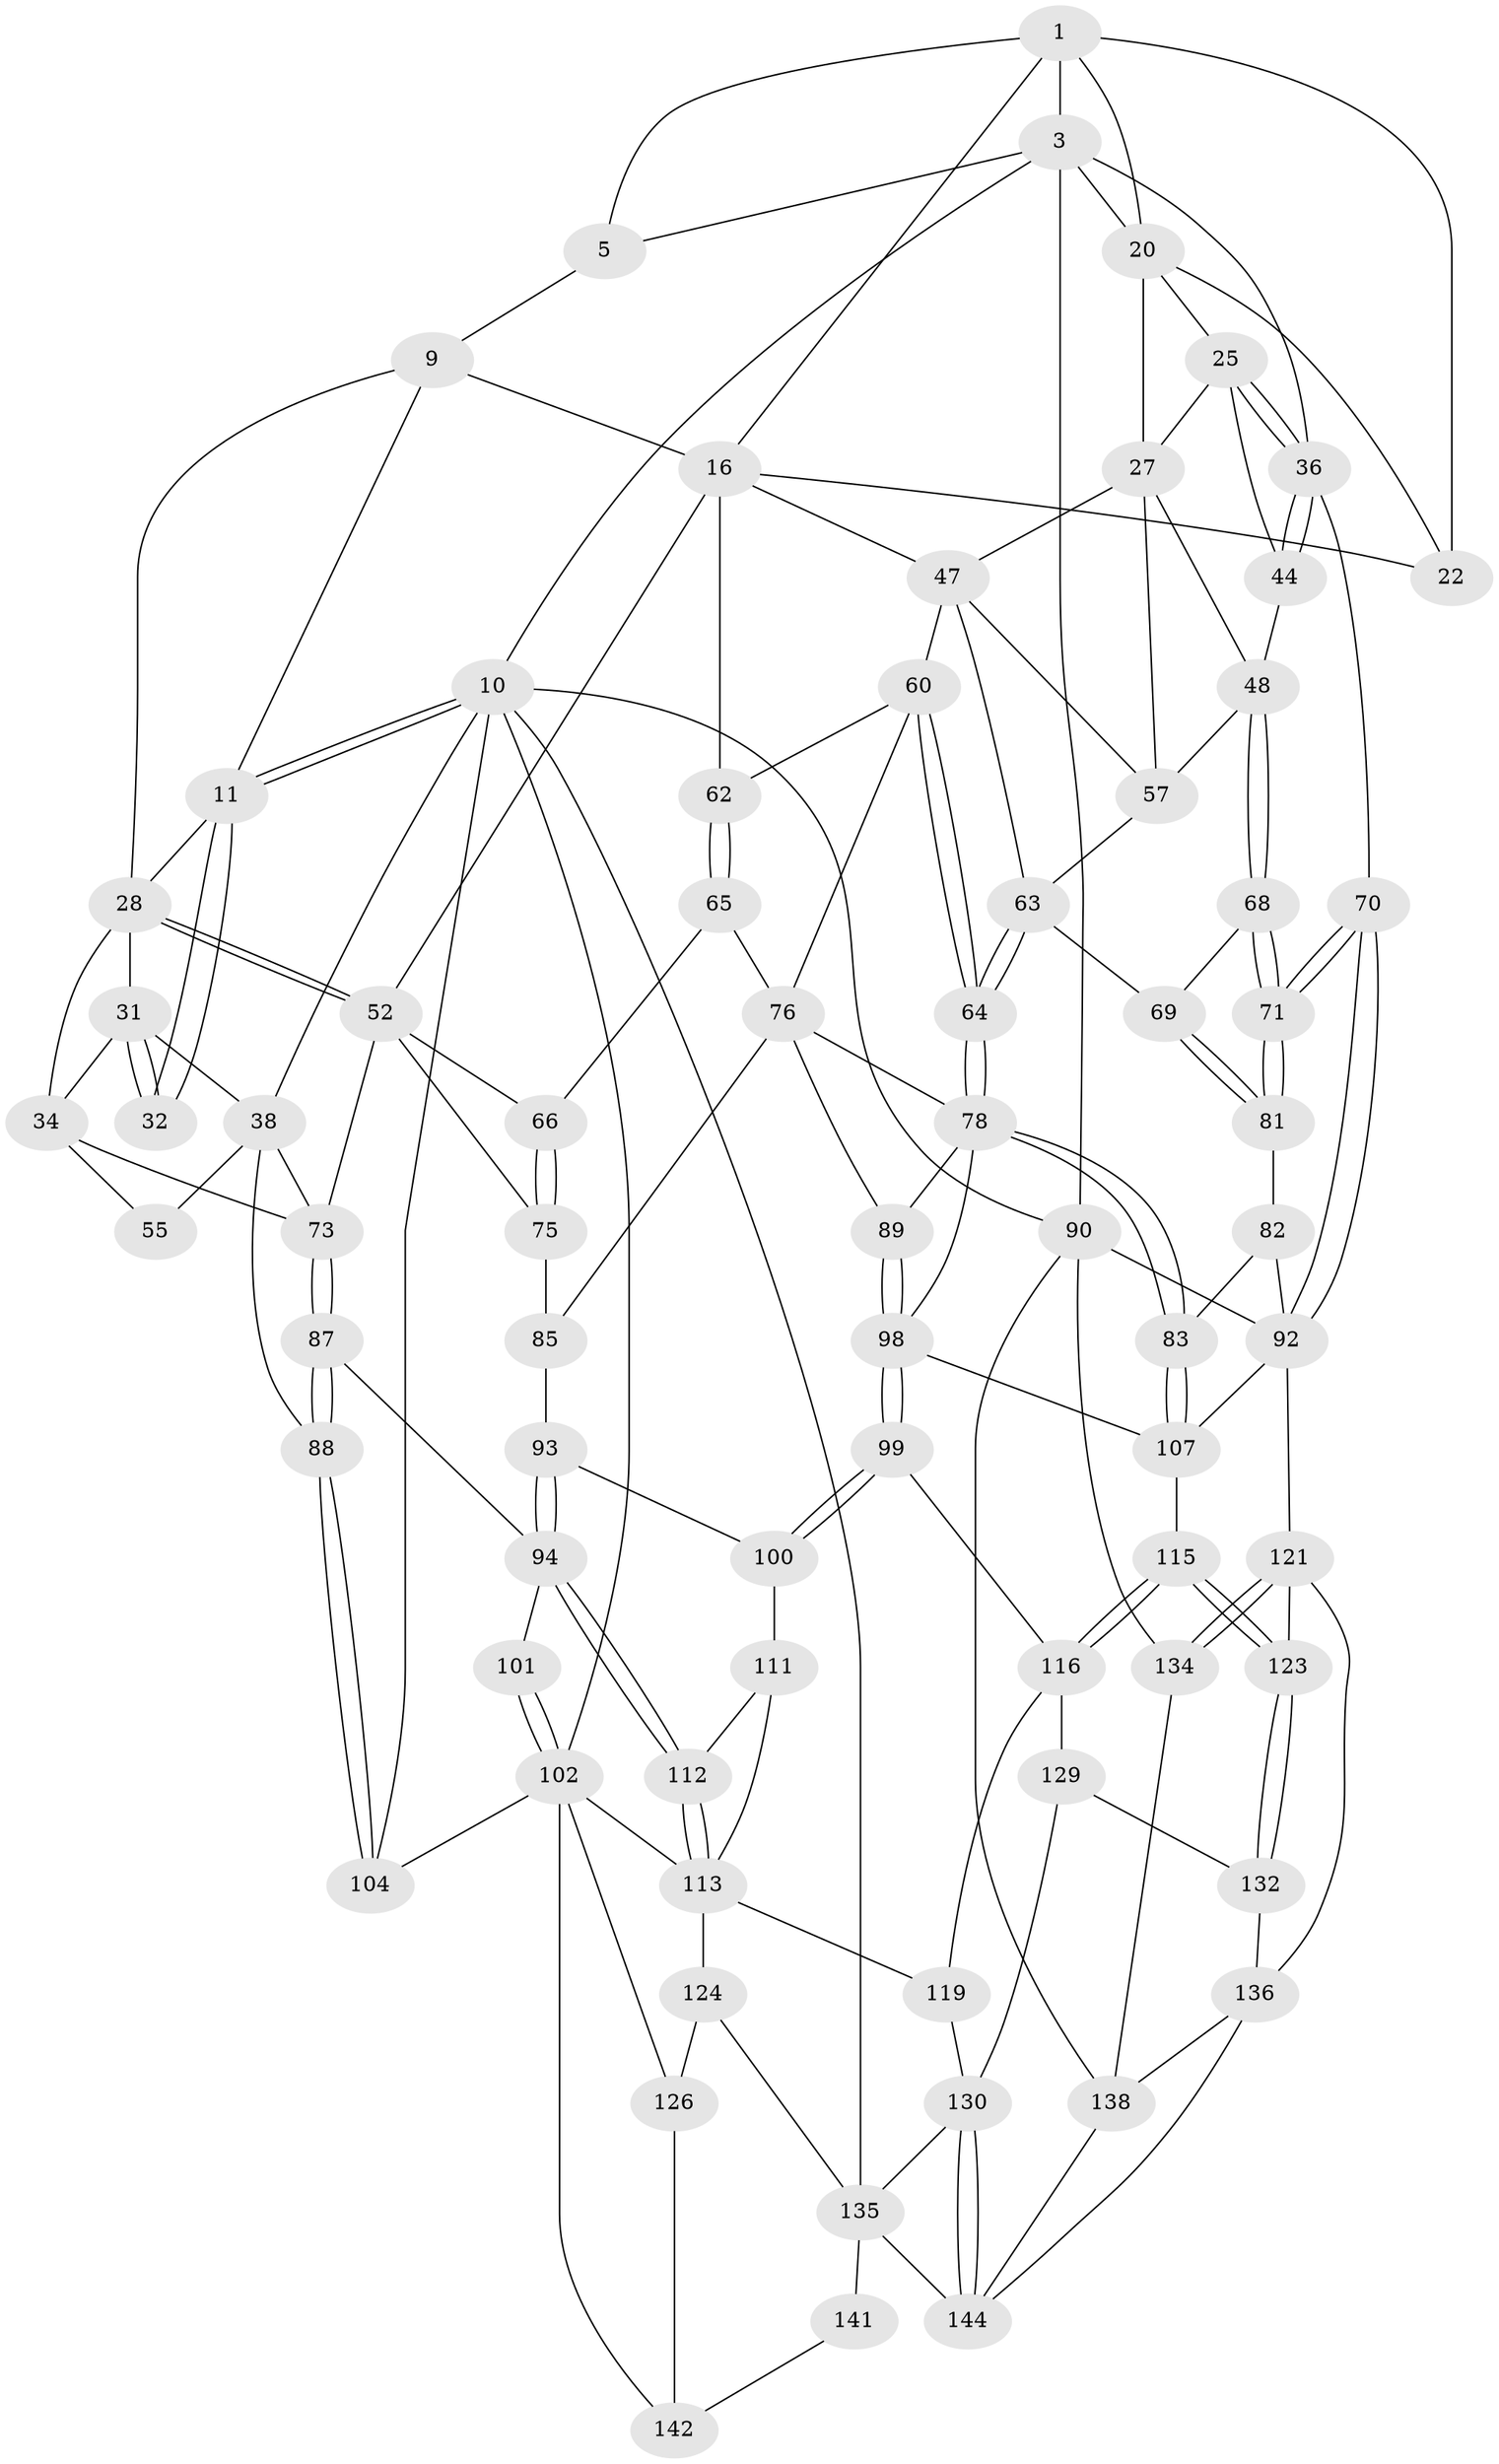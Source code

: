 // original degree distribution, {3: 0.02666666666666667, 4: 0.20666666666666667, 5: 0.5466666666666666, 6: 0.22}
// Generated by graph-tools (version 1.1) at 2025/27/03/15/25 16:27:58]
// undirected, 75 vertices, 174 edges
graph export_dot {
graph [start="1"]
  node [color=gray90,style=filled];
  1 [pos="+0.8115256798688483+0",super="+2+6"];
  3 [pos="+1+0",super="+24+4"];
  5 [pos="+0.7044179926461089+0",super="+8"];
  9 [pos="+0.5775396997328829+0",super="+14"];
  10 [pos="+0+0",super="+105"];
  11 [pos="+0+0",super="+12"];
  16 [pos="+0.6811642756755826+0.13161245312983857",super="+43+17"];
  20 [pos="+0.8947703402002641+0.07838946340387572",super="+21+23"];
  22 [pos="+0.8376526645738611+0.1573612335607263"];
  25 [pos="+0.9214201531897688+0.15826502666823136",super="+26"];
  27 [pos="+0.8435539474022304+0.16572929471811562",super="+45"];
  28 [pos="+0.4020030479291962+0.17027476780576986",super="+29"];
  31 [pos="+0.13178584109592467+0.15509363544692192",super="+35"];
  32 [pos="+0.04237357762129544+0.1318589602477719"];
  34 [pos="+0.21199311066545673+0.24238633381908303",super="+56"];
  36 [pos="+1+0.20289154608017257",super="+37"];
  38 [pos="+0.04978199271183797+0.16566340553752051",super="+39+40"];
  44 [pos="+0.9562570503215301+0.26395765507470464"];
  47 [pos="+0.7248807636606298+0.21283313563763656",super="+50"];
  48 [pos="+0.9452025129274456+0.27195845807599955",super="+49"];
  52 [pos="+0.311211614313502+0.26112915416008114",super="+53+54"];
  55 [pos="+0.05165545855571441+0.24682953865442084"];
  57 [pos="+0.8046922422764876+0.25983918821205376",super="+59"];
  60 [pos="+0.6419691887769269+0.33514467773254436",super="+61"];
  62 [pos="+0.5327538805604136+0.2073429014499317"];
  63 [pos="+0.7666788023501456+0.3362216655724074",super="+67"];
  64 [pos="+0.7022848114722999+0.4173085192345553"];
  65 [pos="+0.3669652593331788+0.3496542922060797"];
  66 [pos="+0.3646636293493351+0.3480335666847687"];
  68 [pos="+0.9151796327670287+0.3705184459808181"];
  69 [pos="+0.8749187005408112+0.38357724006586386"];
  70 [pos="+1+0.5023267005525404"];
  71 [pos="+1+0.47943980032597666"];
  73 [pos="+0.15266756182344762+0.4579247245790264",super="+74"];
  75 [pos="+0.2074162597823972+0.45814541811906145"];
  76 [pos="+0.5324191867854026+0.3300926273069954",super="+77"];
  78 [pos="+0.6985157815574352+0.47540789654497084",super="+79"];
  81 [pos="+0.8351413515075735+0.4966256593575541"];
  82 [pos="+0.8126327887042657+0.5143996884442077"];
  83 [pos="+0.7321120054912715+0.5011551472695661"];
  85 [pos="+0.35745798034733584+0.5124522860000026",super="+86"];
  87 [pos="+0.13139924314812299+0.4813877945232349"];
  88 [pos="+0+0.5742282238166013"];
  89 [pos="+0.4781971556535521+0.5089395974466784"];
  90 [pos="+1+1",super="+91"];
  92 [pos="+1+0.6146432374559512",super="+109"];
  93 [pos="+0.25354737232711866+0.6065854717810347",super="+97"];
  94 [pos="+0.24939497679264663+0.6176580225304688",super="+95"];
  98 [pos="+0.5024061735448611+0.6094684191886642",super="+106"];
  99 [pos="+0.4769954606266512+0.6757339490798282"];
  100 [pos="+0.3724953653956033+0.640630129716983"];
  101 [pos="+0.11777293350426539+0.6586238105776526"];
  102 [pos="+0.08523690168347535+0.7142268354663956",super="+103"];
  104 [pos="+0+0.7250586865395726"];
  107 [pos="+0.7052522182771774+0.637802535969529",super="+108"];
  111 [pos="+0.3211904993785623+0.664568524186791"];
  112 [pos="+0.2509228514106449+0.6217377995126486"];
  113 [pos="+0.21419733377731334+0.705115172255885",super="+114+118"];
  115 [pos="+0.628642292647818+0.7683347891127802"];
  116 [pos="+0.52904387763411+0.7495318576184224",super="+117+128"];
  119 [pos="+0.3659910933556926+0.8054985327216204"];
  121 [pos="+0.8624836897928441+0.7494352503640389",super="+122"];
  123 [pos="+0.6409110668318547+0.7810740207187132"];
  124 [pos="+0.20080530088576892+0.8026864069171431",super="+125"];
  126 [pos="+0.13043412894152756+0.881084536933735"];
  129 [pos="+0.4456121558335866+0.9113520116010672",super="+133"];
  130 [pos="+0.35476498118646094+0.8856627653356948",super="+131"];
  132 [pos="+0.5339927025621579+0.9758223416011488"];
  134 [pos="+0.8939646185924938+0.8564155424794078"];
  135 [pos="+0.22715446672501713+0.8391380062536815",super="+139"];
  136 [pos="+0.710146561490051+0.9501164744532895",super="+137"];
  138 [pos="+0.8663813519087828+0.923242621684861",super="+150"];
  141 [pos="+0.15281004952723568+0.9367370673931714"];
  142 [pos="+0.12994060333638177+0.9239650081853277"];
  144 [pos="+0.31082660942986595+1",super="+148"];
  1 -- 3;
  1 -- 20;
  1 -- 16;
  1 -- 5;
  1 -- 22;
  3 -- 5;
  3 -- 10;
  3 -- 90;
  3 -- 20;
  3 -- 36;
  5 -- 9;
  9 -- 28;
  9 -- 11;
  9 -- 16;
  10 -- 11;
  10 -- 11;
  10 -- 38;
  10 -- 90;
  10 -- 104;
  10 -- 102;
  10 -- 135;
  11 -- 32;
  11 -- 32;
  11 -- 28;
  16 -- 22;
  16 -- 47 [weight=2];
  16 -- 52;
  16 -- 62;
  20 -- 27;
  20 -- 22;
  20 -- 25;
  25 -- 36;
  25 -- 36;
  25 -- 27;
  25 -- 44;
  27 -- 48;
  27 -- 57;
  27 -- 47;
  28 -- 52 [weight=2];
  28 -- 52;
  28 -- 34;
  28 -- 31;
  31 -- 32;
  31 -- 32;
  31 -- 34;
  31 -- 38;
  34 -- 55;
  34 -- 73;
  36 -- 44;
  36 -- 44;
  36 -- 70;
  38 -- 55 [weight=2];
  38 -- 88;
  38 -- 73;
  44 -- 48;
  47 -- 57;
  47 -- 60;
  47 -- 63;
  48 -- 68;
  48 -- 68;
  48 -- 57;
  52 -- 73;
  52 -- 75;
  52 -- 66;
  57 -- 63;
  60 -- 64;
  60 -- 64;
  60 -- 62;
  60 -- 76;
  62 -- 65;
  62 -- 65;
  63 -- 64;
  63 -- 64;
  63 -- 69;
  64 -- 78;
  64 -- 78;
  65 -- 66;
  65 -- 76;
  66 -- 75;
  66 -- 75;
  68 -- 69;
  68 -- 71;
  68 -- 71;
  69 -- 81;
  69 -- 81;
  70 -- 71;
  70 -- 71;
  70 -- 92;
  70 -- 92;
  71 -- 81;
  71 -- 81;
  73 -- 87;
  73 -- 87;
  75 -- 85;
  76 -- 78;
  76 -- 89;
  76 -- 85;
  78 -- 83;
  78 -- 83;
  78 -- 89;
  78 -- 98;
  81 -- 82;
  82 -- 83;
  82 -- 92;
  83 -- 107;
  83 -- 107;
  85 -- 93 [weight=2];
  87 -- 88;
  87 -- 88;
  87 -- 94;
  88 -- 104;
  88 -- 104;
  89 -- 98;
  89 -- 98;
  90 -- 138;
  90 -- 92;
  90 -- 134;
  92 -- 121;
  92 -- 107;
  93 -- 94;
  93 -- 94;
  93 -- 100;
  94 -- 112;
  94 -- 112;
  94 -- 101 [weight=2];
  98 -- 99;
  98 -- 99;
  98 -- 107;
  99 -- 100;
  99 -- 100;
  99 -- 116;
  100 -- 111;
  101 -- 102;
  101 -- 102;
  102 -- 113;
  102 -- 104;
  102 -- 142;
  102 -- 126;
  107 -- 115;
  111 -- 112;
  111 -- 113;
  112 -- 113;
  112 -- 113;
  113 -- 124 [weight=2];
  113 -- 119;
  115 -- 116;
  115 -- 116;
  115 -- 123;
  115 -- 123;
  116 -- 119;
  116 -- 129 [weight=2];
  119 -- 130;
  121 -- 134;
  121 -- 134;
  121 -- 136;
  121 -- 123;
  123 -- 132;
  123 -- 132;
  124 -- 126;
  124 -- 135;
  126 -- 142;
  129 -- 130;
  129 -- 132;
  130 -- 144;
  130 -- 144;
  130 -- 135;
  132 -- 136;
  134 -- 138;
  135 -- 144 [weight=2];
  135 -- 141 [weight=2];
  136 -- 138;
  136 -- 144;
  138 -- 144;
  141 -- 142;
}
